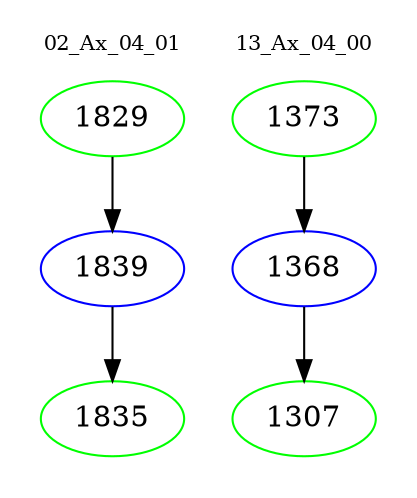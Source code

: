 digraph{
subgraph cluster_0 {
color = white
label = "02_Ax_04_01";
fontsize=10;
T0_1829 [label="1829", color="green"]
T0_1829 -> T0_1839 [color="black"]
T0_1839 [label="1839", color="blue"]
T0_1839 -> T0_1835 [color="black"]
T0_1835 [label="1835", color="green"]
}
subgraph cluster_1 {
color = white
label = "13_Ax_04_00";
fontsize=10;
T1_1373 [label="1373", color="green"]
T1_1373 -> T1_1368 [color="black"]
T1_1368 [label="1368", color="blue"]
T1_1368 -> T1_1307 [color="black"]
T1_1307 [label="1307", color="green"]
}
}

